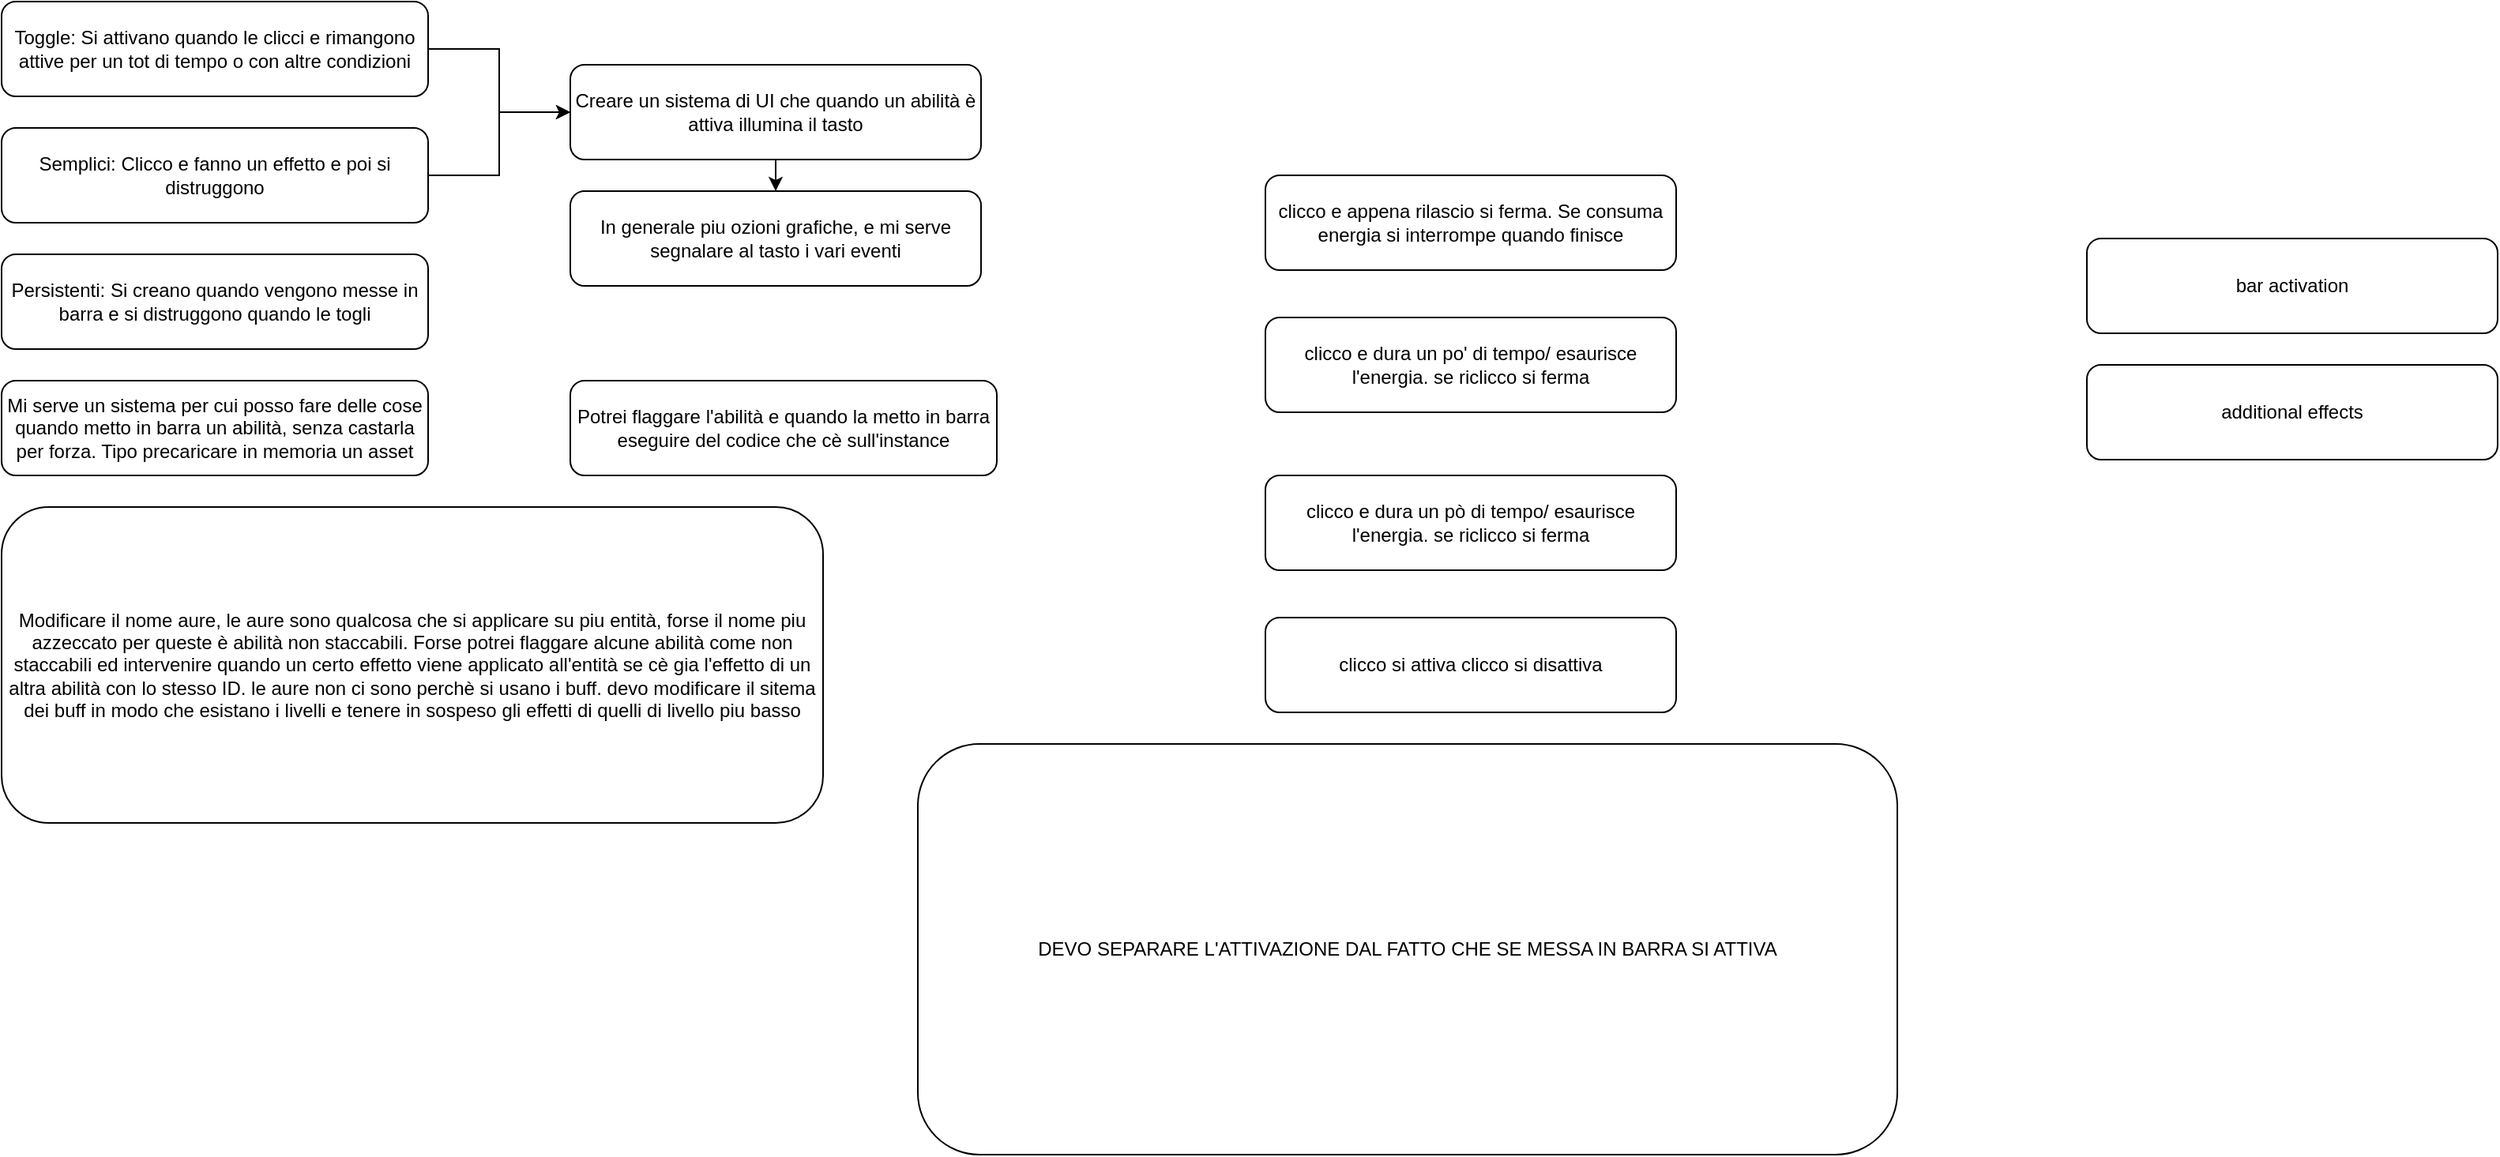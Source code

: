 <mxfile version="22.1.0" type="github">
  <diagram name="Pagina-1" id="E0xMtBlN9NAYeZpKMJQF">
    <mxGraphModel dx="1454" dy="1100" grid="1" gridSize="10" guides="1" tooltips="1" connect="1" arrows="1" fold="1" page="1" pageScale="1" pageWidth="3300" pageHeight="4681" math="0" shadow="0">
      <root>
        <mxCell id="0" />
        <mxCell id="1" parent="0" />
        <mxCell id="q0RYgWVlS3sF2ayHj2EA-7" style="edgeStyle=orthogonalEdgeStyle;rounded=0;orthogonalLoop=1;jettySize=auto;html=1;entryX=0;entryY=0.5;entryDx=0;entryDy=0;" parent="1" source="q0RYgWVlS3sF2ayHj2EA-1" target="q0RYgWVlS3sF2ayHj2EA-6" edge="1">
          <mxGeometry relative="1" as="geometry" />
        </mxCell>
        <mxCell id="q0RYgWVlS3sF2ayHj2EA-1" value="Semplici: Clicco e fanno un effetto e poi si distruggono" style="rounded=1;whiteSpace=wrap;html=1;" parent="1" vertex="1">
          <mxGeometry x="480" y="200" width="270" height="60" as="geometry" />
        </mxCell>
        <mxCell id="q0RYgWVlS3sF2ayHj2EA-2" value="Persistenti: Si creano quando vengono messe in barra e si distruggono quando le togli" style="rounded=1;whiteSpace=wrap;html=1;" parent="1" vertex="1">
          <mxGeometry x="480" y="280" width="270" height="60" as="geometry" />
        </mxCell>
        <mxCell id="q0RYgWVlS3sF2ayHj2EA-8" style="edgeStyle=orthogonalEdgeStyle;rounded=0;orthogonalLoop=1;jettySize=auto;html=1;entryX=0;entryY=0.5;entryDx=0;entryDy=0;" parent="1" source="q0RYgWVlS3sF2ayHj2EA-3" target="q0RYgWVlS3sF2ayHj2EA-6" edge="1">
          <mxGeometry relative="1" as="geometry" />
        </mxCell>
        <mxCell id="q0RYgWVlS3sF2ayHj2EA-3" value="Toggle: Si attivano quando le clicci e rimangono attive per un tot di tempo o con altre condizioni" style="rounded=1;whiteSpace=wrap;html=1;" parent="1" vertex="1">
          <mxGeometry x="480" y="120" width="270" height="60" as="geometry" />
        </mxCell>
        <mxCell id="q0RYgWVlS3sF2ayHj2EA-13" style="edgeStyle=orthogonalEdgeStyle;rounded=0;orthogonalLoop=1;jettySize=auto;html=1;entryX=0.5;entryY=0;entryDx=0;entryDy=0;" parent="1" source="q0RYgWVlS3sF2ayHj2EA-6" target="q0RYgWVlS3sF2ayHj2EA-11" edge="1">
          <mxGeometry relative="1" as="geometry" />
        </mxCell>
        <mxCell id="q0RYgWVlS3sF2ayHj2EA-6" value="Creare un sistema di UI che quando un abilità è attiva illumina il tasto" style="rounded=1;whiteSpace=wrap;html=1;" parent="1" vertex="1">
          <mxGeometry x="840" y="160" width="260" height="60" as="geometry" />
        </mxCell>
        <mxCell id="q0RYgWVlS3sF2ayHj2EA-9" value="Modificare il nome aure, le aure sono qualcosa che si applicare su piu entità, forse il nome piu azzeccato per queste è abilità non staccabili. Forse potrei flaggare alcune abilità come non staccabili ed intervenire quando un certo effetto viene applicato all&#39;entità se cè gia l&#39;effetto di un altra abilità con lo stesso ID. le aure non ci sono perchè si usano i buff. devo modificare il sitema dei buff in modo che esistano i livelli e tenere in sospeso gli effetti di quelli di livello piu basso" style="rounded=1;whiteSpace=wrap;html=1;" parent="1" vertex="1">
          <mxGeometry x="480" y="440" width="520" height="200" as="geometry" />
        </mxCell>
        <mxCell id="q0RYgWVlS3sF2ayHj2EA-10" value="Mi serve un sistema per cui posso fare delle cose quando metto in barra un abilità, senza castarla per forza. Tipo precaricare in memoria un asset" style="rounded=1;whiteSpace=wrap;html=1;" parent="1" vertex="1">
          <mxGeometry x="480" y="360" width="270" height="60" as="geometry" />
        </mxCell>
        <mxCell id="q0RYgWVlS3sF2ayHj2EA-11" value="In generale piu ozioni grafiche, e mi serve segnalare al tasto i vari eventi" style="rounded=1;whiteSpace=wrap;html=1;" parent="1" vertex="1">
          <mxGeometry x="840" y="240" width="260" height="60" as="geometry" />
        </mxCell>
        <mxCell id="q0RYgWVlS3sF2ayHj2EA-14" value="Potrei flaggare l&#39;abilità e quando la metto in barra eseguire del codice che cè sull&#39;instance" style="rounded=1;whiteSpace=wrap;html=1;" parent="1" vertex="1">
          <mxGeometry x="840" y="360" width="270" height="60" as="geometry" />
        </mxCell>
        <mxCell id="c5mWOpyMaog_NobVpsDX-1" value="clicco e appena rilascio si ferma. Se consuma energia si interrompe quando finisce" style="rounded=1;whiteSpace=wrap;html=1;" parent="1" vertex="1">
          <mxGeometry x="1280" y="230" width="260" height="60" as="geometry" />
        </mxCell>
        <mxCell id="c5mWOpyMaog_NobVpsDX-2" value="clicco e dura un po&#39; di tempo/ esaurisce l&#39;energia. se riclicco si ferma" style="rounded=1;whiteSpace=wrap;html=1;" parent="1" vertex="1">
          <mxGeometry x="1280" y="320" width="260" height="60" as="geometry" />
        </mxCell>
        <mxCell id="c5mWOpyMaog_NobVpsDX-3" value="clicco e dura un pò di tempo/ esaurisce l&#39;energia. se riclicco si ferma" style="rounded=1;whiteSpace=wrap;html=1;" parent="1" vertex="1">
          <mxGeometry x="1280" y="420" width="260" height="60" as="geometry" />
        </mxCell>
        <mxCell id="c5mWOpyMaog_NobVpsDX-4" value="clicco si attiva clicco si disattiva" style="rounded=1;whiteSpace=wrap;html=1;" parent="1" vertex="1">
          <mxGeometry x="1280" y="510" width="260" height="60" as="geometry" />
        </mxCell>
        <mxCell id="c5mWOpyMaog_NobVpsDX-5" value="DEVO SEPARARE L&#39;ATTIVAZIONE DAL FATTO CHE SE MESSA IN BARRA SI ATTIVA" style="rounded=1;whiteSpace=wrap;html=1;" parent="1" vertex="1">
          <mxGeometry x="1060" y="590" width="620" height="260" as="geometry" />
        </mxCell>
        <mxCell id="c5mWOpyMaog_NobVpsDX-6" value="bar activation" style="rounded=1;whiteSpace=wrap;html=1;" parent="1" vertex="1">
          <mxGeometry x="1800" y="270" width="260" height="60" as="geometry" />
        </mxCell>
        <mxCell id="c5mWOpyMaog_NobVpsDX-7" value="additional effects" style="rounded=1;whiteSpace=wrap;html=1;" parent="1" vertex="1">
          <mxGeometry x="1800" y="350" width="260" height="60" as="geometry" />
        </mxCell>
      </root>
    </mxGraphModel>
  </diagram>
</mxfile>

